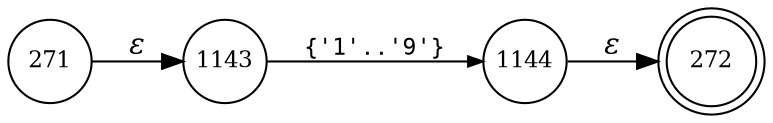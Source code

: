 digraph ATN {
rankdir=LR;
s272[fontsize=11, label="272", shape=doublecircle, fixedsize=true, width=.6];
s1143[fontsize=11,label="1143", shape=circle, fixedsize=true, width=.55, peripheries=1];
s1144[fontsize=11,label="1144", shape=circle, fixedsize=true, width=.55, peripheries=1];
s271[fontsize=11,label="271", shape=circle, fixedsize=true, width=.55, peripheries=1];
s271 -> s1143 [fontname="Times-Italic", label="&epsilon;"];
s1143 -> s1144 [fontsize=11, fontname="Courier", arrowsize=.7, label = "{'1'..'9'}", arrowhead = normal];
s1144 -> s272 [fontname="Times-Italic", label="&epsilon;"];
}